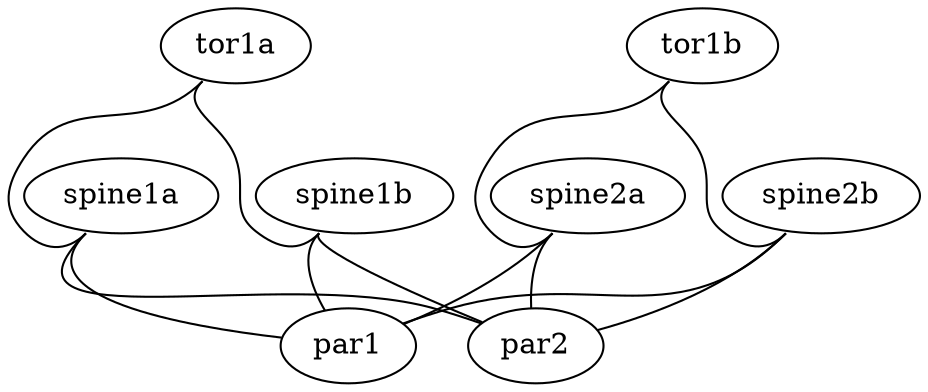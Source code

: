 graph G {
  graph [hostidtype="hostname", version="1:0"];
    "tor1a":"swp29" -- "spine1a":"swp1";
    "tor1a":"swp30" -- "spine1b":"swp1";
    "tor1b":"swp29" -- "spine2a":"swp1";
    "tor1b":"swp30" -- "spine2b":"swp1";
    "spine1a":"swp31" -- "par1":"port1";
    "spine1a":"swp32" -- "par2":"port1";
    "spine1b":"swp31" -- "par1":"port2";
    "spine1b":"swp32" -- "par2":"port2";
    "spine2a":"swp31" -- "par1":"port3";
    "spine2a":"swp32" -- "par2":"port3";
    "spine2b":"swp31" -- "par1":"port4";
    "spine2b":"swp32" -- "par2":"port4";


}
